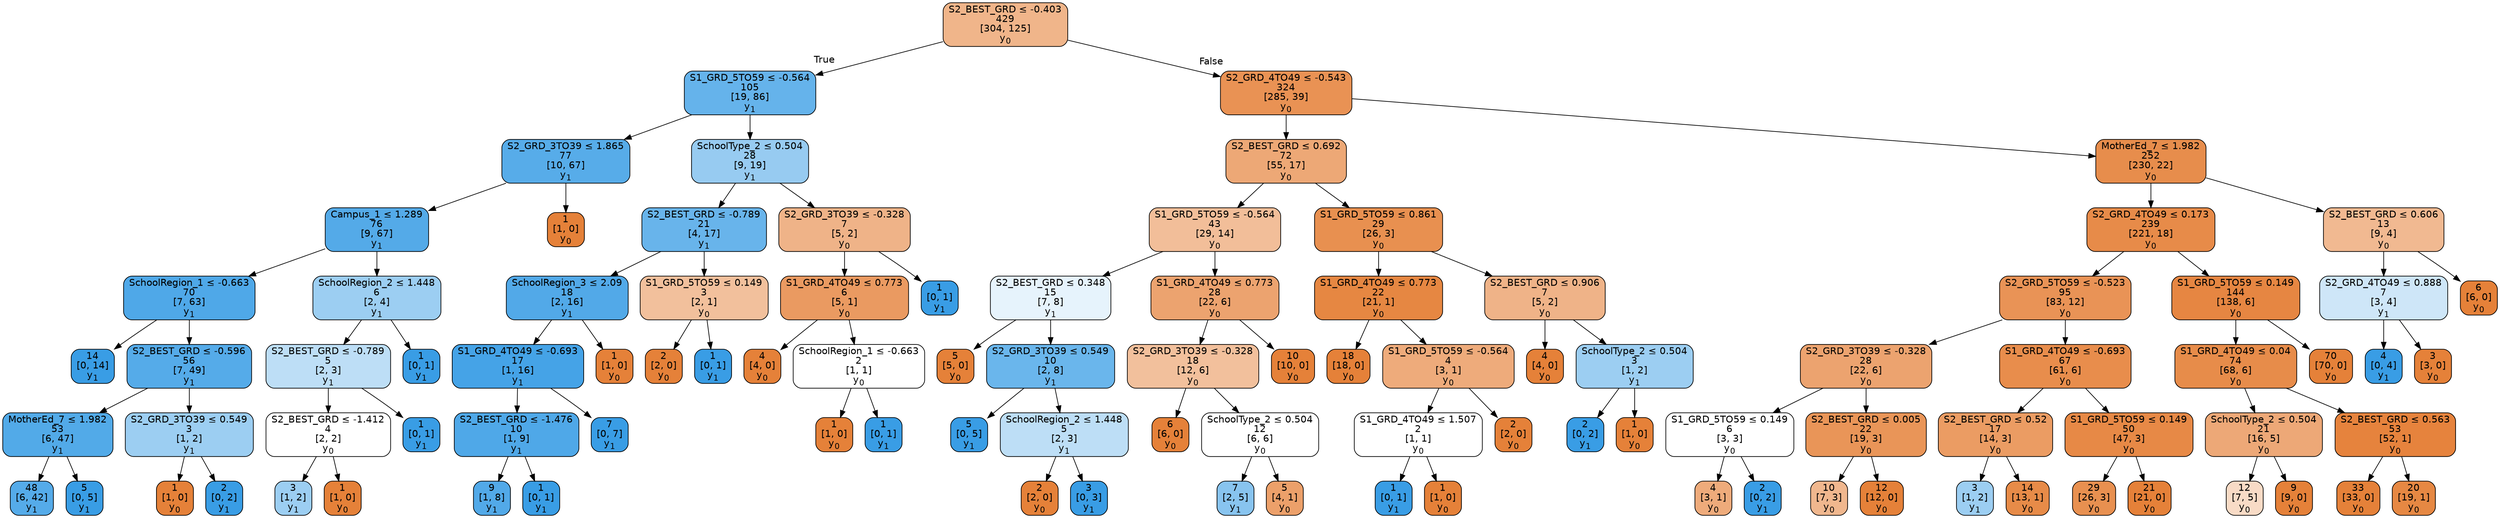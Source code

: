 digraph Tree {
node [shape=box, style="filled, rounded", color="black", fontname=helvetica] ;
edge [fontname=helvetica] ;
0 [label=<S2_BEST_GRD &le; -0.403<br/>429<br/>[304, 125]<br/>y<SUB>0</SUB>>, fillcolor="#f0b58a"] ;
1 [label=<S1_GRD_5TO59 &le; -0.564<br/>105<br/>[19, 86]<br/>y<SUB>1</SUB>>, fillcolor="#65b3eb"] ;
0 -> 1 [labeldistance=2.5, labelangle=45, headlabel="True"] ;
2 [label=<S2_GRD_3TO39 &le; 1.865<br/>77<br/>[10, 67]<br/>y<SUB>1</SUB>>, fillcolor="#57ace9"] ;
1 -> 2 ;
3 [label=<Campus_1 &le; 1.289<br/>76<br/>[9, 67]<br/>y<SUB>1</SUB>>, fillcolor="#54aae8"] ;
2 -> 3 ;
4 [label=<SchoolRegion_1 &le; -0.663<br/>70<br/>[7, 63]<br/>y<SUB>1</SUB>>, fillcolor="#4fa8e8"] ;
3 -> 4 ;
5 [label=<14<br/>[0, 14]<br/>y<SUB>1</SUB>>, fillcolor="#399de5"] ;
4 -> 5 ;
6 [label=<S2_BEST_GRD &le; -0.596<br/>56<br/>[7, 49]<br/>y<SUB>1</SUB>>, fillcolor="#55abe9"] ;
4 -> 6 ;
7 [label=<MotherEd_7 &le; 1.982<br/>53<br/>[6, 47]<br/>y<SUB>1</SUB>>, fillcolor="#52aae8"] ;
6 -> 7 ;
8 [label=<48<br/>[6, 42]<br/>y<SUB>1</SUB>>, fillcolor="#55abe9"] ;
7 -> 8 ;
9 [label=<5<br/>[0, 5]<br/>y<SUB>1</SUB>>, fillcolor="#399de5"] ;
7 -> 9 ;
10 [label=<S2_GRD_3TO39 &le; 0.549<br/>3<br/>[1, 2]<br/>y<SUB>1</SUB>>, fillcolor="#9ccef2"] ;
6 -> 10 ;
11 [label=<1<br/>[1, 0]<br/>y<SUB>0</SUB>>, fillcolor="#e58139"] ;
10 -> 11 ;
12 [label=<2<br/>[0, 2]<br/>y<SUB>1</SUB>>, fillcolor="#399de5"] ;
10 -> 12 ;
13 [label=<SchoolRegion_2 &le; 1.448<br/>6<br/>[2, 4]<br/>y<SUB>1</SUB>>, fillcolor="#9ccef2"] ;
3 -> 13 ;
14 [label=<S2_BEST_GRD &le; -0.789<br/>5<br/>[2, 3]<br/>y<SUB>1</SUB>>, fillcolor="#bddef6"] ;
13 -> 14 ;
15 [label=<S2_BEST_GRD &le; -1.412<br/>4<br/>[2, 2]<br/>y<SUB>0</SUB>>, fillcolor="#ffffff"] ;
14 -> 15 ;
16 [label=<3<br/>[1, 2]<br/>y<SUB>1</SUB>>, fillcolor="#9ccef2"] ;
15 -> 16 ;
17 [label=<1<br/>[1, 0]<br/>y<SUB>0</SUB>>, fillcolor="#e58139"] ;
15 -> 17 ;
18 [label=<1<br/>[0, 1]<br/>y<SUB>1</SUB>>, fillcolor="#399de5"] ;
14 -> 18 ;
19 [label=<1<br/>[0, 1]<br/>y<SUB>1</SUB>>, fillcolor="#399de5"] ;
13 -> 19 ;
20 [label=<1<br/>[1, 0]<br/>y<SUB>0</SUB>>, fillcolor="#e58139"] ;
2 -> 20 ;
21 [label=<SchoolType_2 &le; 0.504<br/>28<br/>[9, 19]<br/>y<SUB>1</SUB>>, fillcolor="#97cbf1"] ;
1 -> 21 ;
22 [label=<S2_BEST_GRD &le; -0.789<br/>21<br/>[4, 17]<br/>y<SUB>1</SUB>>, fillcolor="#68b4eb"] ;
21 -> 22 ;
23 [label=<SchoolRegion_3 &le; 2.09<br/>18<br/>[2, 16]<br/>y<SUB>1</SUB>>, fillcolor="#52a9e8"] ;
22 -> 23 ;
24 [label=<S1_GRD_4TO49 &le; -0.693<br/>17<br/>[1, 16]<br/>y<SUB>1</SUB>>, fillcolor="#45a3e7"] ;
23 -> 24 ;
25 [label=<S2_BEST_GRD &le; -1.476<br/>10<br/>[1, 9]<br/>y<SUB>1</SUB>>, fillcolor="#4fa8e8"] ;
24 -> 25 ;
26 [label=<9<br/>[1, 8]<br/>y<SUB>1</SUB>>, fillcolor="#52a9e8"] ;
25 -> 26 ;
27 [label=<1<br/>[0, 1]<br/>y<SUB>1</SUB>>, fillcolor="#399de5"] ;
25 -> 27 ;
28 [label=<7<br/>[0, 7]<br/>y<SUB>1</SUB>>, fillcolor="#399de5"] ;
24 -> 28 ;
29 [label=<1<br/>[1, 0]<br/>y<SUB>0</SUB>>, fillcolor="#e58139"] ;
23 -> 29 ;
30 [label=<S1_GRD_5TO59 &le; 0.149<br/>3<br/>[2, 1]<br/>y<SUB>0</SUB>>, fillcolor="#f2c09c"] ;
22 -> 30 ;
31 [label=<2<br/>[2, 0]<br/>y<SUB>0</SUB>>, fillcolor="#e58139"] ;
30 -> 31 ;
32 [label=<1<br/>[0, 1]<br/>y<SUB>1</SUB>>, fillcolor="#399de5"] ;
30 -> 32 ;
33 [label=<S2_GRD_3TO39 &le; -0.328<br/>7<br/>[5, 2]<br/>y<SUB>0</SUB>>, fillcolor="#efb388"] ;
21 -> 33 ;
34 [label=<S1_GRD_4TO49 &le; 0.773<br/>6<br/>[5, 1]<br/>y<SUB>0</SUB>>, fillcolor="#ea9a61"] ;
33 -> 34 ;
35 [label=<4<br/>[4, 0]<br/>y<SUB>0</SUB>>, fillcolor="#e58139"] ;
34 -> 35 ;
36 [label=<SchoolRegion_1 &le; -0.663<br/>2<br/>[1, 1]<br/>y<SUB>0</SUB>>, fillcolor="#ffffff"] ;
34 -> 36 ;
37 [label=<1<br/>[1, 0]<br/>y<SUB>0</SUB>>, fillcolor="#e58139"] ;
36 -> 37 ;
38 [label=<1<br/>[0, 1]<br/>y<SUB>1</SUB>>, fillcolor="#399de5"] ;
36 -> 38 ;
39 [label=<1<br/>[0, 1]<br/>y<SUB>1</SUB>>, fillcolor="#399de5"] ;
33 -> 39 ;
40 [label=<S2_GRD_4TO49 &le; -0.543<br/>324<br/>[285, 39]<br/>y<SUB>0</SUB>>, fillcolor="#e99254"] ;
0 -> 40 [labeldistance=2.5, labelangle=-45, headlabel="False"] ;
41 [label=<S2_BEST_GRD &le; 0.692<br/>72<br/>[55, 17]<br/>y<SUB>0</SUB>>, fillcolor="#eda876"] ;
40 -> 41 ;
42 [label=<S1_GRD_5TO59 &le; -0.564<br/>43<br/>[29, 14]<br/>y<SUB>0</SUB>>, fillcolor="#f2be99"] ;
41 -> 42 ;
43 [label=<S2_BEST_GRD &le; 0.348<br/>15<br/>[7, 8]<br/>y<SUB>1</SUB>>, fillcolor="#e6f3fc"] ;
42 -> 43 ;
44 [label=<5<br/>[5, 0]<br/>y<SUB>0</SUB>>, fillcolor="#e58139"] ;
43 -> 44 ;
45 [label=<S2_GRD_3TO39 &le; 0.549<br/>10<br/>[2, 8]<br/>y<SUB>1</SUB>>, fillcolor="#6ab6ec"] ;
43 -> 45 ;
46 [label=<5<br/>[0, 5]<br/>y<SUB>1</SUB>>, fillcolor="#399de5"] ;
45 -> 46 ;
47 [label=<SchoolRegion_2 &le; 1.448<br/>5<br/>[2, 3]<br/>y<SUB>1</SUB>>, fillcolor="#bddef6"] ;
45 -> 47 ;
48 [label=<2<br/>[2, 0]<br/>y<SUB>0</SUB>>, fillcolor="#e58139"] ;
47 -> 48 ;
49 [label=<3<br/>[0, 3]<br/>y<SUB>1</SUB>>, fillcolor="#399de5"] ;
47 -> 49 ;
50 [label=<S1_GRD_4TO49 &le; 0.773<br/>28<br/>[22, 6]<br/>y<SUB>0</SUB>>, fillcolor="#eca36f"] ;
42 -> 50 ;
51 [label=<S2_GRD_3TO39 &le; -0.328<br/>18<br/>[12, 6]<br/>y<SUB>0</SUB>>, fillcolor="#f2c09c"] ;
50 -> 51 ;
52 [label=<6<br/>[6, 0]<br/>y<SUB>0</SUB>>, fillcolor="#e58139"] ;
51 -> 52 ;
53 [label=<SchoolType_2 &le; 0.504<br/>12<br/>[6, 6]<br/>y<SUB>0</SUB>>, fillcolor="#ffffff"] ;
51 -> 53 ;
54 [label=<7<br/>[2, 5]<br/>y<SUB>1</SUB>>, fillcolor="#88c4ef"] ;
53 -> 54 ;
55 [label=<5<br/>[4, 1]<br/>y<SUB>0</SUB>>, fillcolor="#eca06a"] ;
53 -> 55 ;
56 [label=<10<br/>[10, 0]<br/>y<SUB>0</SUB>>, fillcolor="#e58139"] ;
50 -> 56 ;
57 [label=<S1_GRD_5TO59 &le; 0.861<br/>29<br/>[26, 3]<br/>y<SUB>0</SUB>>, fillcolor="#e89050"] ;
41 -> 57 ;
58 [label=<S1_GRD_4TO49 &le; 0.773<br/>22<br/>[21, 1]<br/>y<SUB>0</SUB>>, fillcolor="#e68742"] ;
57 -> 58 ;
59 [label=<18<br/>[18, 0]<br/>y<SUB>0</SUB>>, fillcolor="#e58139"] ;
58 -> 59 ;
60 [label=<S1_GRD_5TO59 &le; -0.564<br/>4<br/>[3, 1]<br/>y<SUB>0</SUB>>, fillcolor="#eeab7b"] ;
58 -> 60 ;
61 [label=<S1_GRD_4TO49 &le; 1.507<br/>2<br/>[1, 1]<br/>y<SUB>0</SUB>>, fillcolor="#ffffff"] ;
60 -> 61 ;
62 [label=<1<br/>[0, 1]<br/>y<SUB>1</SUB>>, fillcolor="#399de5"] ;
61 -> 62 ;
63 [label=<1<br/>[1, 0]<br/>y<SUB>0</SUB>>, fillcolor="#e58139"] ;
61 -> 63 ;
64 [label=<2<br/>[2, 0]<br/>y<SUB>0</SUB>>, fillcolor="#e58139"] ;
60 -> 64 ;
65 [label=<S2_BEST_GRD &le; 0.906<br/>7<br/>[5, 2]<br/>y<SUB>0</SUB>>, fillcolor="#efb388"] ;
57 -> 65 ;
66 [label=<4<br/>[4, 0]<br/>y<SUB>0</SUB>>, fillcolor="#e58139"] ;
65 -> 66 ;
67 [label=<SchoolType_2 &le; 0.504<br/>3<br/>[1, 2]<br/>y<SUB>1</SUB>>, fillcolor="#9ccef2"] ;
65 -> 67 ;
68 [label=<2<br/>[0, 2]<br/>y<SUB>1</SUB>>, fillcolor="#399de5"] ;
67 -> 68 ;
69 [label=<1<br/>[1, 0]<br/>y<SUB>0</SUB>>, fillcolor="#e58139"] ;
67 -> 69 ;
70 [label=<MotherEd_7 &le; 1.982<br/>252<br/>[230, 22]<br/>y<SUB>0</SUB>>, fillcolor="#e78d4c"] ;
40 -> 70 ;
71 [label=<S2_GRD_4TO49 &le; 0.173<br/>239<br/>[221, 18]<br/>y<SUB>0</SUB>>, fillcolor="#e78b49"] ;
70 -> 71 ;
72 [label=<S2_GRD_5TO59 &le; -0.523<br/>95<br/>[83, 12]<br/>y<SUB>0</SUB>>, fillcolor="#e99356"] ;
71 -> 72 ;
73 [label=<S2_GRD_3TO39 &le; -0.328<br/>28<br/>[22, 6]<br/>y<SUB>0</SUB>>, fillcolor="#eca36f"] ;
72 -> 73 ;
74 [label=<S1_GRD_5TO59 &le; 0.149<br/>6<br/>[3, 3]<br/>y<SUB>0</SUB>>, fillcolor="#ffffff"] ;
73 -> 74 ;
75 [label=<4<br/>[3, 1]<br/>y<SUB>0</SUB>>, fillcolor="#eeab7b"] ;
74 -> 75 ;
76 [label=<2<br/>[0, 2]<br/>y<SUB>1</SUB>>, fillcolor="#399de5"] ;
74 -> 76 ;
77 [label=<S2_BEST_GRD &le; 0.005<br/>22<br/>[19, 3]<br/>y<SUB>0</SUB>>, fillcolor="#e99558"] ;
73 -> 77 ;
78 [label=<10<br/>[7, 3]<br/>y<SUB>0</SUB>>, fillcolor="#f0b78e"] ;
77 -> 78 ;
79 [label=<12<br/>[12, 0]<br/>y<SUB>0</SUB>>, fillcolor="#e58139"] ;
77 -> 79 ;
80 [label=<S1_GRD_4TO49 &le; -0.693<br/>67<br/>[61, 6]<br/>y<SUB>0</SUB>>, fillcolor="#e88d4c"] ;
72 -> 80 ;
81 [label=<S2_BEST_GRD &le; 0.52<br/>17<br/>[14, 3]<br/>y<SUB>0</SUB>>, fillcolor="#eb9c63"] ;
80 -> 81 ;
82 [label=<3<br/>[1, 2]<br/>y<SUB>1</SUB>>, fillcolor="#9ccef2"] ;
81 -> 82 ;
83 [label=<14<br/>[13, 1]<br/>y<SUB>0</SUB>>, fillcolor="#e78b48"] ;
81 -> 83 ;
84 [label=<S1_GRD_5TO59 &le; 0.149<br/>50<br/>[47, 3]<br/>y<SUB>0</SUB>>, fillcolor="#e78946"] ;
80 -> 84 ;
85 [label=<29<br/>[26, 3]<br/>y<SUB>0</SUB>>, fillcolor="#e89050"] ;
84 -> 85 ;
86 [label=<21<br/>[21, 0]<br/>y<SUB>0</SUB>>, fillcolor="#e58139"] ;
84 -> 86 ;
87 [label=<S1_GRD_5TO59 &le; 0.149<br/>144<br/>[138, 6]<br/>y<SUB>0</SUB>>, fillcolor="#e68642"] ;
71 -> 87 ;
88 [label=<S1_GRD_4TO49 &le; 0.04<br/>74<br/>[68, 6]<br/>y<SUB>0</SUB>>, fillcolor="#e78c4a"] ;
87 -> 88 ;
89 [label=<SchoolType_2 &le; 0.504<br/>21<br/>[16, 5]<br/>y<SUB>0</SUB>>, fillcolor="#eda877"] ;
88 -> 89 ;
90 [label=<12<br/>[7, 5]<br/>y<SUB>0</SUB>>, fillcolor="#f8dbc6"] ;
89 -> 90 ;
91 [label=<9<br/>[9, 0]<br/>y<SUB>0</SUB>>, fillcolor="#e58139"] ;
89 -> 91 ;
92 [label=<S2_BEST_GRD &le; 0.563<br/>53<br/>[52, 1]<br/>y<SUB>0</SUB>>, fillcolor="#e6833d"] ;
88 -> 92 ;
93 [label=<33<br/>[33, 0]<br/>y<SUB>0</SUB>>, fillcolor="#e58139"] ;
92 -> 93 ;
94 [label=<20<br/>[19, 1]<br/>y<SUB>0</SUB>>, fillcolor="#e68843"] ;
92 -> 94 ;
95 [label=<70<br/>[70, 0]<br/>y<SUB>0</SUB>>, fillcolor="#e58139"] ;
87 -> 95 ;
96 [label=<S2_BEST_GRD &le; 0.606<br/>13<br/>[9, 4]<br/>y<SUB>0</SUB>>, fillcolor="#f1b991"] ;
70 -> 96 ;
97 [label=<S2_GRD_4TO49 &le; 0.888<br/>7<br/>[3, 4]<br/>y<SUB>1</SUB>>, fillcolor="#cee6f8"] ;
96 -> 97 ;
98 [label=<4<br/>[0, 4]<br/>y<SUB>1</SUB>>, fillcolor="#399de5"] ;
97 -> 98 ;
99 [label=<3<br/>[3, 0]<br/>y<SUB>0</SUB>>, fillcolor="#e58139"] ;
97 -> 99 ;
100 [label=<6<br/>[6, 0]<br/>y<SUB>0</SUB>>, fillcolor="#e58139"] ;
96 -> 100 ;
}